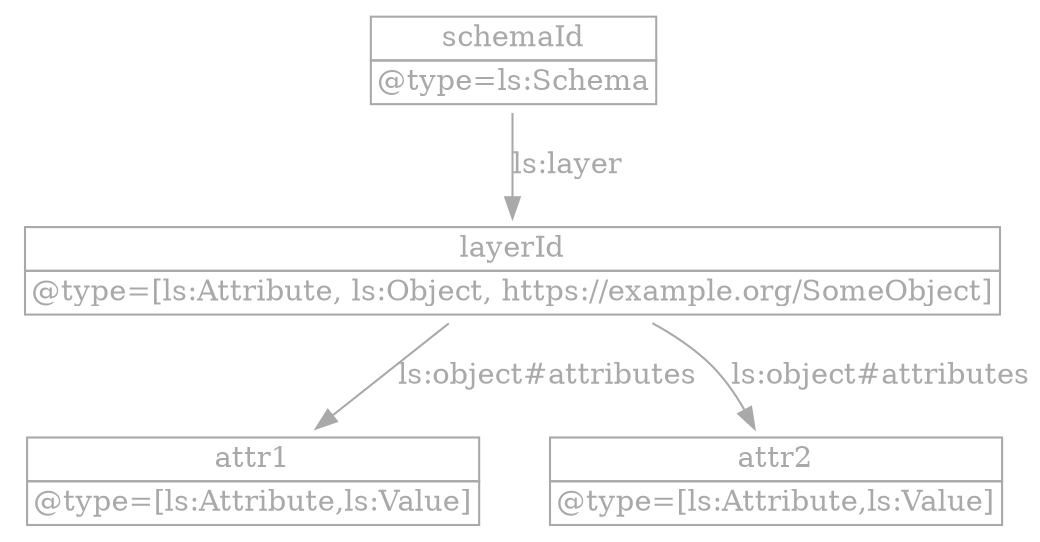 digraph g {


  node[color="darkgray",fontcolor="darkgray",shape="plaintext"];
  edge[color="darkgray",fontcolor="darkgray"];

  schemaRoot [ label=<
  <table border="0" cellborder="1" cellspacing="0">
  <tr><td>schemaId</td></tr>
  <tr><td>@type=ls:Schema</td></tr>
  </table>>];
  
  layerRoot [ label=<
  <table border="0" cellborder="1" cellspacing="0">
  <tr><td>layerId</td></tr>
  <tr><td>@type=[ls:Attribute, ls:Object, https://example.org/SomeObject]</td></tr>
  </table>>];

  attribute1 [ label=<
  <table border="0" cellborder="1" cellspacing="0">
  <tr><td>attr1</td></tr>
  <tr><td>@type=[ls:Attribute,ls:Value]</td></tr>
  </table>>];
  attribute2 [ label=<
  <table border="0" cellborder="1" cellspacing="0">
  <tr><td>attr2</td></tr>
  <tr><td>@type=[ls:Attribute,ls:Value]</td></tr>
  </table>>];

  schemaRoot -> layerRoot [ label="ls:layer"];
  layerRoot -> attribute1 [  label="ls:object#attributes"];
  layerRoot -> attribute2 [  label="ls:object#attributes"];
}